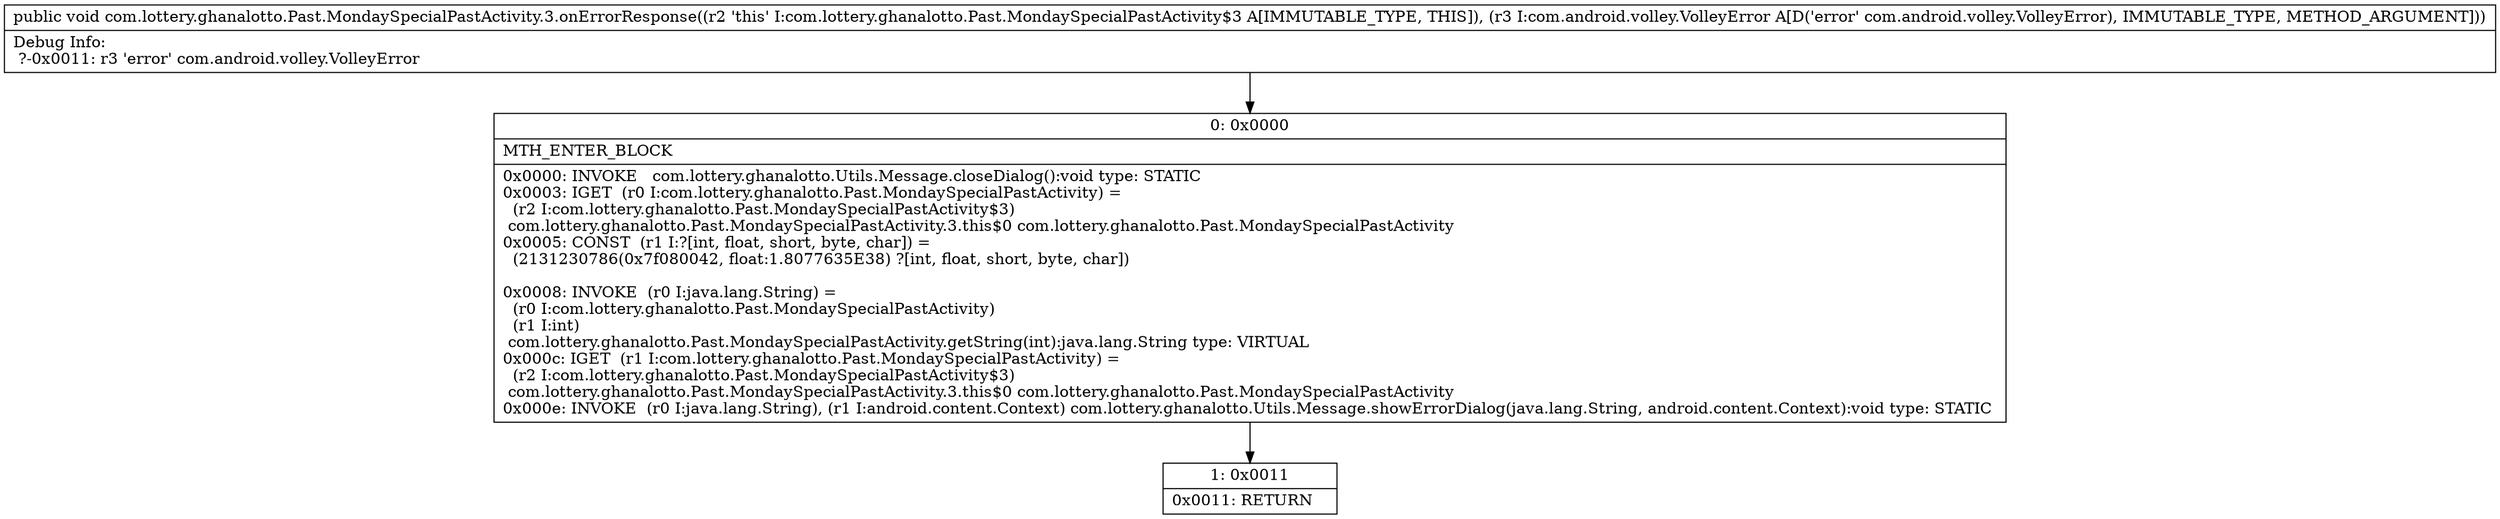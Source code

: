 digraph "CFG forcom.lottery.ghanalotto.Past.MondaySpecialPastActivity.3.onErrorResponse(Lcom\/android\/volley\/VolleyError;)V" {
Node_0 [shape=record,label="{0\:\ 0x0000|MTH_ENTER_BLOCK\l|0x0000: INVOKE   com.lottery.ghanalotto.Utils.Message.closeDialog():void type: STATIC \l0x0003: IGET  (r0 I:com.lottery.ghanalotto.Past.MondaySpecialPastActivity) = \l  (r2 I:com.lottery.ghanalotto.Past.MondaySpecialPastActivity$3)\l com.lottery.ghanalotto.Past.MondaySpecialPastActivity.3.this$0 com.lottery.ghanalotto.Past.MondaySpecialPastActivity \l0x0005: CONST  (r1 I:?[int, float, short, byte, char]) = \l  (2131230786(0x7f080042, float:1.8077635E38) ?[int, float, short, byte, char])\l \l0x0008: INVOKE  (r0 I:java.lang.String) = \l  (r0 I:com.lottery.ghanalotto.Past.MondaySpecialPastActivity)\l  (r1 I:int)\l com.lottery.ghanalotto.Past.MondaySpecialPastActivity.getString(int):java.lang.String type: VIRTUAL \l0x000c: IGET  (r1 I:com.lottery.ghanalotto.Past.MondaySpecialPastActivity) = \l  (r2 I:com.lottery.ghanalotto.Past.MondaySpecialPastActivity$3)\l com.lottery.ghanalotto.Past.MondaySpecialPastActivity.3.this$0 com.lottery.ghanalotto.Past.MondaySpecialPastActivity \l0x000e: INVOKE  (r0 I:java.lang.String), (r1 I:android.content.Context) com.lottery.ghanalotto.Utils.Message.showErrorDialog(java.lang.String, android.content.Context):void type: STATIC \l}"];
Node_1 [shape=record,label="{1\:\ 0x0011|0x0011: RETURN   \l}"];
MethodNode[shape=record,label="{public void com.lottery.ghanalotto.Past.MondaySpecialPastActivity.3.onErrorResponse((r2 'this' I:com.lottery.ghanalotto.Past.MondaySpecialPastActivity$3 A[IMMUTABLE_TYPE, THIS]), (r3 I:com.android.volley.VolleyError A[D('error' com.android.volley.VolleyError), IMMUTABLE_TYPE, METHOD_ARGUMENT]))  | Debug Info:\l  ?\-0x0011: r3 'error' com.android.volley.VolleyError\l}"];
MethodNode -> Node_0;
Node_0 -> Node_1;
}

